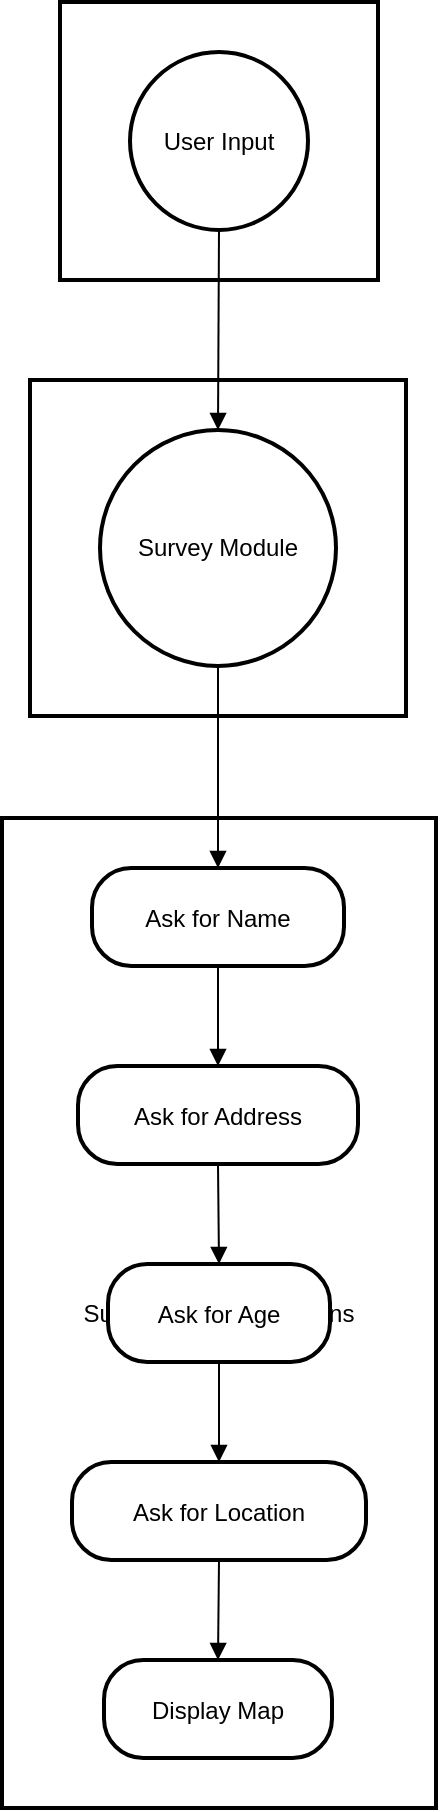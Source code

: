 <mxfile version="24.7.17">
  <diagram name="Página-1" id="FDYGGhTsWmlIJs5aKc5s">
    <mxGraphModel>
      <root>
        <mxCell id="0" />
        <mxCell id="1" parent="0" />
        <mxCell id="2" value="Survey Module Functions" style="whiteSpace=wrap;strokeWidth=2;" vertex="1" parent="1">
          <mxGeometry x="8" y="416" width="217" height="495" as="geometry" />
        </mxCell>
        <mxCell id="3" value="Module" style="whiteSpace=wrap;strokeWidth=2;" vertex="1" parent="1">
          <mxGeometry x="22" y="197" width="188" height="168" as="geometry" />
        </mxCell>
        <mxCell id="4" value="User" style="whiteSpace=wrap;strokeWidth=2;" vertex="1" parent="1">
          <mxGeometry x="37" y="8" width="159" height="139" as="geometry" />
        </mxCell>
        <mxCell id="5" value="User Input" style="ellipse;aspect=fixed;strokeWidth=2;whiteSpace=wrap;" vertex="1" parent="1">
          <mxGeometry x="72" y="33" width="89" height="89" as="geometry" />
        </mxCell>
        <mxCell id="6" value="Survey Module" style="ellipse;aspect=fixed;strokeWidth=2;whiteSpace=wrap;" vertex="1" parent="1">
          <mxGeometry x="57" y="222" width="118" height="118" as="geometry" />
        </mxCell>
        <mxCell id="7" value="Ask for Name" style="rounded=1;arcSize=40;strokeWidth=2" vertex="1" parent="1">
          <mxGeometry x="53" y="441" width="126" height="49" as="geometry" />
        </mxCell>
        <mxCell id="8" value="Ask for Address" style="rounded=1;arcSize=40;strokeWidth=2" vertex="1" parent="1">
          <mxGeometry x="46" y="540" width="140" height="49" as="geometry" />
        </mxCell>
        <mxCell id="9" value="Ask for Age" style="rounded=1;arcSize=40;strokeWidth=2" vertex="1" parent="1">
          <mxGeometry x="61" y="639" width="111" height="49" as="geometry" />
        </mxCell>
        <mxCell id="10" value="Ask for Location" style="rounded=1;arcSize=40;strokeWidth=2" vertex="1" parent="1">
          <mxGeometry x="43" y="738" width="147" height="49" as="geometry" />
        </mxCell>
        <mxCell id="11" value="Display Map" style="rounded=1;arcSize=40;strokeWidth=2" vertex="1" parent="1">
          <mxGeometry x="59" y="837" width="114" height="49" as="geometry" />
        </mxCell>
        <mxCell id="12" value="" style="curved=1;startArrow=none;endArrow=block;exitX=0.5;exitY=1.01;entryX=0.5;entryY=0;" edge="1" parent="1" source="5" target="6">
          <mxGeometry relative="1" as="geometry">
            <Array as="points" />
          </mxGeometry>
        </mxCell>
        <mxCell id="13" value="" style="curved=1;startArrow=none;endArrow=block;exitX=0.5;exitY=1.01;entryX=0.5;entryY=-0.01;" edge="1" parent="1" source="6" target="7">
          <mxGeometry relative="1" as="geometry">
            <Array as="points" />
          </mxGeometry>
        </mxCell>
        <mxCell id="14" value="" style="curved=1;startArrow=none;endArrow=block;exitX=0.5;exitY=0.99;entryX=0.5;entryY=-0.01;" edge="1" parent="1" source="7" target="8">
          <mxGeometry relative="1" as="geometry">
            <Array as="points" />
          </mxGeometry>
        </mxCell>
        <mxCell id="15" value="" style="curved=1;startArrow=none;endArrow=block;exitX=0.5;exitY=0.99;entryX=0.5;entryY=-0.01;" edge="1" parent="1" source="8" target="9">
          <mxGeometry relative="1" as="geometry">
            <Array as="points" />
          </mxGeometry>
        </mxCell>
        <mxCell id="16" value="" style="curved=1;startArrow=none;endArrow=block;exitX=0.5;exitY=0.99;entryX=0.5;entryY=-0.01;" edge="1" parent="1" source="9" target="10">
          <mxGeometry relative="1" as="geometry">
            <Array as="points" />
          </mxGeometry>
        </mxCell>
        <mxCell id="17" value="" style="curved=1;startArrow=none;endArrow=block;exitX=0.5;exitY=0.99;entryX=0.5;entryY=-0.01;" edge="1" parent="1" source="10" target="11">
          <mxGeometry relative="1" as="geometry">
            <Array as="points" />
          </mxGeometry>
        </mxCell>
      </root>
    </mxGraphModel>
  </diagram>
</mxfile>
